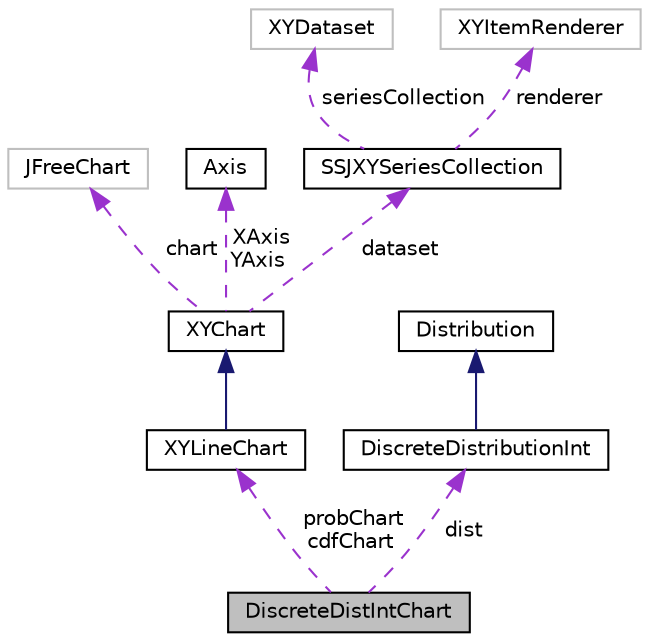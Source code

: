digraph "DiscreteDistIntChart"
{
 // INTERACTIVE_SVG=YES
  bgcolor="transparent";
  edge [fontname="Helvetica",fontsize="10",labelfontname="Helvetica",labelfontsize="10"];
  node [fontname="Helvetica",fontsize="10",shape=record];
  Node1 [label="DiscreteDistIntChart",height=0.2,width=0.4,color="black", fillcolor="grey75", style="filled", fontcolor="black"];
  Node2 -> Node1 [dir="back",color="darkorchid3",fontsize="10",style="dashed",label=" probChart\ncdfChart" ,fontname="Helvetica"];
  Node2 [label="XYLineChart",height=0.2,width=0.4,color="black",URL="$classumontreal_1_1ssj_1_1charts_1_1XYLineChart.html",tooltip="This class provides tools to create and manage curve plots. "];
  Node3 -> Node2 [dir="back",color="midnightblue",fontsize="10",style="solid",fontname="Helvetica"];
  Node3 [label="XYChart",height=0.2,width=0.4,color="black",URL="$classumontreal_1_1ssj_1_1charts_1_1XYChart.html",tooltip="This class provides tools to create charts from data in a simple way. "];
  Node4 -> Node3 [dir="back",color="darkorchid3",fontsize="10",style="dashed",label=" chart" ,fontname="Helvetica"];
  Node4 [label="JFreeChart",height=0.2,width=0.4,color="grey75"];
  Node5 -> Node3 [dir="back",color="darkorchid3",fontsize="10",style="dashed",label=" XAxis\nYAxis" ,fontname="Helvetica"];
  Node5 [label="Axis",height=0.2,width=0.4,color="black",URL="$classumontreal_1_1ssj_1_1charts_1_1Axis.html",tooltip="Represents an axis of a chart encapsulated by an instance of XYChart. "];
  Node6 -> Node3 [dir="back",color="darkorchid3",fontsize="10",style="dashed",label=" dataset" ,fontname="Helvetica"];
  Node6 [label="SSJXYSeriesCollection",height=0.2,width=0.4,color="black",URL="$classumontreal_1_1ssj_1_1charts_1_1SSJXYSeriesCollection.html",tooltip="Stores data used in a XYChart. "];
  Node7 -> Node6 [dir="back",color="darkorchid3",fontsize="10",style="dashed",label=" seriesCollection" ,fontname="Helvetica"];
  Node7 [label="XYDataset",height=0.2,width=0.4,color="grey75"];
  Node8 -> Node6 [dir="back",color="darkorchid3",fontsize="10",style="dashed",label=" renderer" ,fontname="Helvetica"];
  Node8 [label="XYItemRenderer",height=0.2,width=0.4,color="grey75"];
  Node9 -> Node1 [dir="back",color="darkorchid3",fontsize="10",style="dashed",label=" dist" ,fontname="Helvetica"];
  Node9 [label="DiscreteDistributionInt",height=0.2,width=0.4,color="black",URL="$classumontreal_1_1ssj_1_1probdist_1_1DiscreteDistributionInt.html",tooltip="Classes implementing discrete distributions over the integers should inherit from this class..."];
  Node10 -> Node9 [dir="back",color="midnightblue",fontsize="10",style="solid",fontname="Helvetica"];
  Node10 [label="Distribution",height=0.2,width=0.4,color="black",URL="$interfaceumontreal_1_1ssj_1_1probdist_1_1Distribution.html",tooltip="This interface should be implemented by all classes supporting discrete and continuous distributions..."];
}
